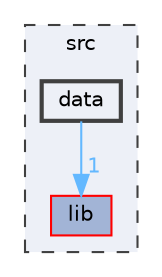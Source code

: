 digraph "C:/Users/igorc/lcom/g2/proj/src/data"
{
 // LATEX_PDF_SIZE
  bgcolor="transparent";
  edge [fontname=Helvetica,fontsize=10,labelfontname=Helvetica,labelfontsize=10];
  node [fontname=Helvetica,fontsize=10,shape=box,height=0.2,width=0.4];
  compound=true
  subgraph clusterdir_68267d1309a1af8e8297ef4c3efbcdba {
    graph [ bgcolor="#edf0f7", pencolor="grey25", label="src", fontname=Helvetica,fontsize=10 style="filled,dashed", URL="dir_68267d1309a1af8e8297ef4c3efbcdba.html",tooltip=""]
  dir_c85d3e3c5052e9ad9ce18c6863244a25 [label="lib", fillcolor="#a2b4d6", color="red", style="filled", URL="dir_c85d3e3c5052e9ad9ce18c6863244a25.html",tooltip=""];
  dir_c1be8d27e7f84178e95f152701110b19 [label="data", fillcolor="#edf0f7", color="grey25", style="filled,bold", URL="dir_c1be8d27e7f84178e95f152701110b19.html",tooltip=""];
  }
  dir_c1be8d27e7f84178e95f152701110b19->dir_c85d3e3c5052e9ad9ce18c6863244a25 [headlabel="1", labeldistance=1.5 headhref="dir_000000_000004.html" color="steelblue1" fontcolor="steelblue1"];
}
